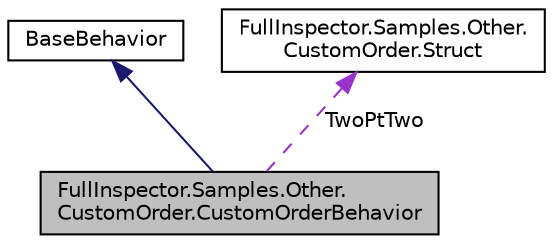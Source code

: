 digraph "FullInspector.Samples.Other.CustomOrder.CustomOrderBehavior"
{
  edge [fontname="Helvetica",fontsize="10",labelfontname="Helvetica",labelfontsize="10"];
  node [fontname="Helvetica",fontsize="10",shape=record];
  Node1 [label="FullInspector.Samples.Other.\lCustomOrder.CustomOrderBehavior",height=0.2,width=0.4,color="black", fillcolor="grey75", style="filled" fontcolor="black"];
  Node2 -> Node1 [dir="back",color="midnightblue",fontsize="10",style="solid",fontname="Helvetica"];
  Node2 [label="BaseBehavior",height=0.2,width=0.4,color="black", fillcolor="white", style="filled",URL="$class_full_inspector_1_1_base_behavior.html"];
  Node3 -> Node1 [dir="back",color="darkorchid3",fontsize="10",style="dashed",label=" TwoPtTwo" ,fontname="Helvetica"];
  Node3 [label="FullInspector.Samples.Other.\lCustomOrder.Struct",height=0.2,width=0.4,color="black", fillcolor="white", style="filled",URL="$struct_full_inspector_1_1_samples_1_1_other_1_1_custom_order_1_1_struct.html"];
}
